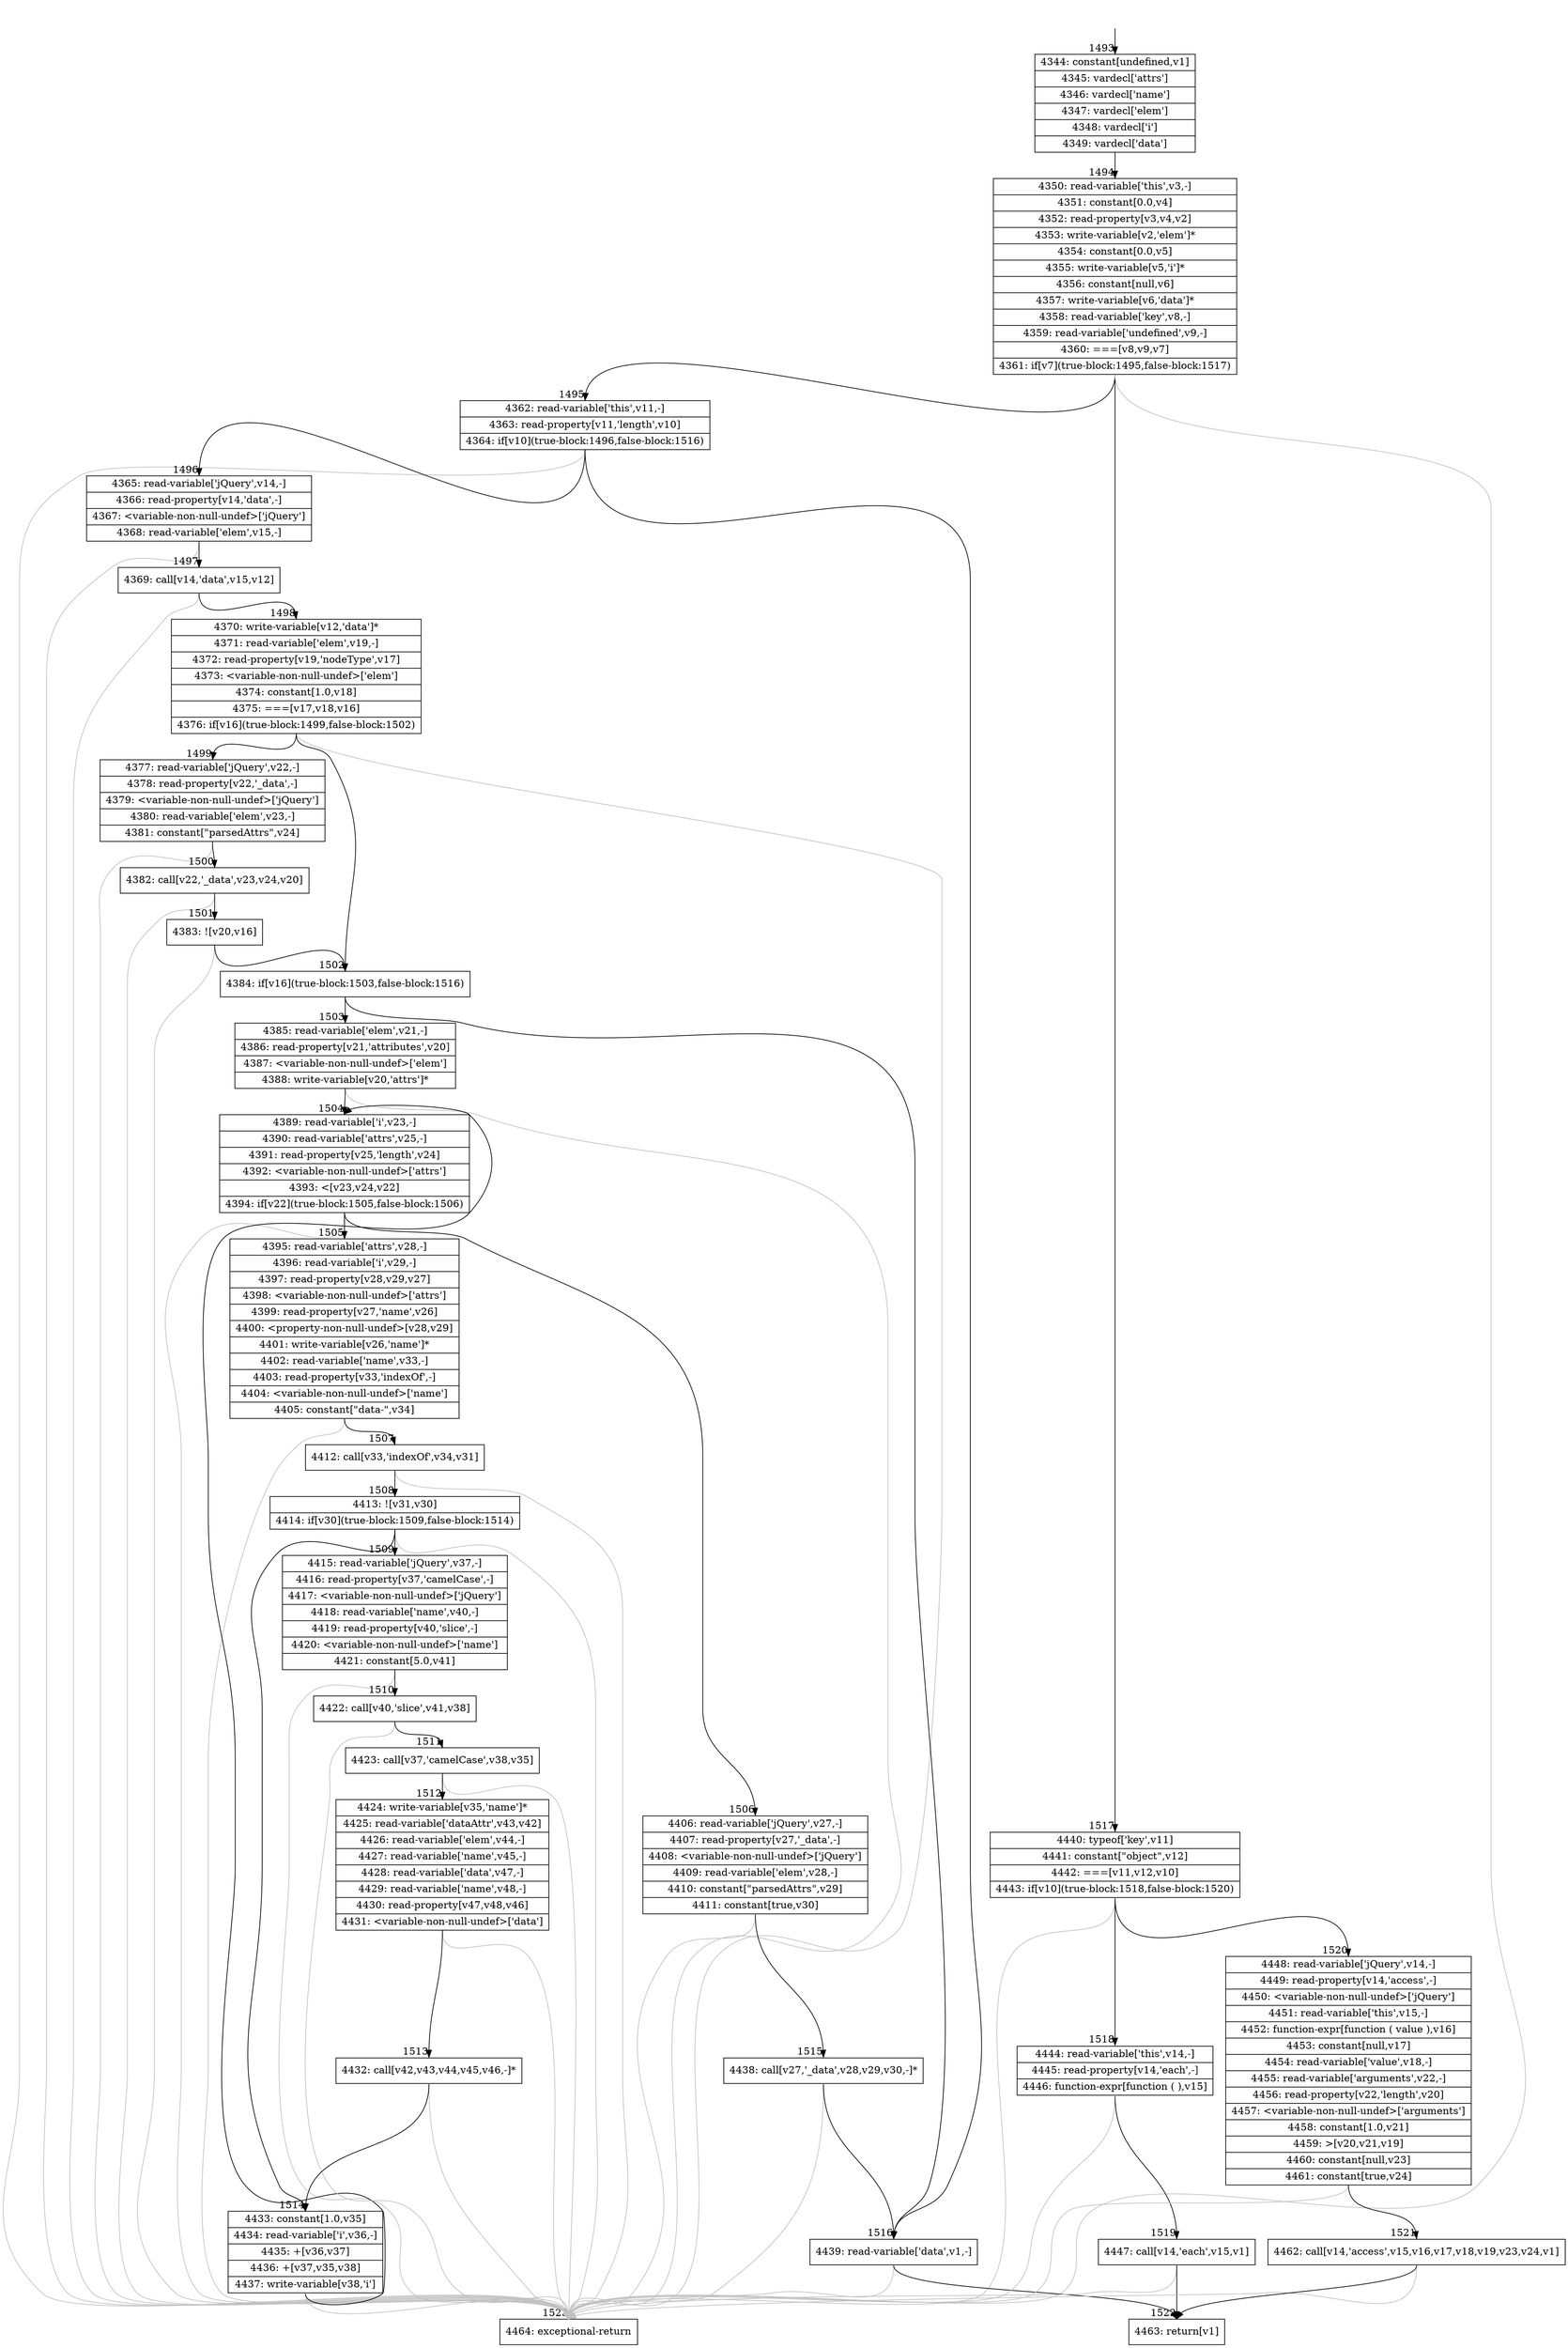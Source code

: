 digraph {
rankdir="TD"
BB_entry100[shape=none,label=""];
BB_entry100 -> BB1493 [tailport=s, headport=n, headlabel="    1493"]
BB1493 [shape=record label="{4344: constant[undefined,v1]|4345: vardecl['attrs']|4346: vardecl['name']|4347: vardecl['elem']|4348: vardecl['i']|4349: vardecl['data']}" ] 
BB1493 -> BB1494 [tailport=s, headport=n, headlabel="      1494"]
BB1494 [shape=record label="{4350: read-variable['this',v3,-]|4351: constant[0.0,v4]|4352: read-property[v3,v4,v2]|4353: write-variable[v2,'elem']*|4354: constant[0.0,v5]|4355: write-variable[v5,'i']*|4356: constant[null,v6]|4357: write-variable[v6,'data']*|4358: read-variable['key',v8,-]|4359: read-variable['undefined',v9,-]|4360: ===[v8,v9,v7]|4361: if[v7](true-block:1495,false-block:1517)}" ] 
BB1494 -> BB1495 [tailport=s, headport=n, headlabel="      1495"]
BB1494 -> BB1517 [tailport=s, headport=n, headlabel="      1517"]
BB1494 -> BB1523 [tailport=s, headport=n, color=gray, headlabel="      1523"]
BB1495 [shape=record label="{4362: read-variable['this',v11,-]|4363: read-property[v11,'length',v10]|4364: if[v10](true-block:1496,false-block:1516)}" ] 
BB1495 -> BB1496 [tailport=s, headport=n, headlabel="      1496"]
BB1495 -> BB1516 [tailport=s, headport=n, headlabel="      1516"]
BB1495 -> BB1523 [tailport=s, headport=n, color=gray]
BB1496 [shape=record label="{4365: read-variable['jQuery',v14,-]|4366: read-property[v14,'data',-]|4367: \<variable-non-null-undef\>['jQuery']|4368: read-variable['elem',v15,-]}" ] 
BB1496 -> BB1497 [tailport=s, headport=n, headlabel="      1497"]
BB1496 -> BB1523 [tailport=s, headport=n, color=gray]
BB1497 [shape=record label="{4369: call[v14,'data',v15,v12]}" ] 
BB1497 -> BB1498 [tailport=s, headport=n, headlabel="      1498"]
BB1497 -> BB1523 [tailport=s, headport=n, color=gray]
BB1498 [shape=record label="{4370: write-variable[v12,'data']*|4371: read-variable['elem',v19,-]|4372: read-property[v19,'nodeType',v17]|4373: \<variable-non-null-undef\>['elem']|4374: constant[1.0,v18]|4375: ===[v17,v18,v16]|4376: if[v16](true-block:1499,false-block:1502)}" ] 
BB1498 -> BB1502 [tailport=s, headport=n, headlabel="      1502"]
BB1498 -> BB1499 [tailport=s, headport=n, headlabel="      1499"]
BB1498 -> BB1523 [tailport=s, headport=n, color=gray]
BB1499 [shape=record label="{4377: read-variable['jQuery',v22,-]|4378: read-property[v22,'_data',-]|4379: \<variable-non-null-undef\>['jQuery']|4380: read-variable['elem',v23,-]|4381: constant[\"parsedAttrs\",v24]}" ] 
BB1499 -> BB1500 [tailport=s, headport=n, headlabel="      1500"]
BB1499 -> BB1523 [tailport=s, headport=n, color=gray]
BB1500 [shape=record label="{4382: call[v22,'_data',v23,v24,v20]}" ] 
BB1500 -> BB1501 [tailport=s, headport=n, headlabel="      1501"]
BB1500 -> BB1523 [tailport=s, headport=n, color=gray]
BB1501 [shape=record label="{4383: ![v20,v16]}" ] 
BB1501 -> BB1502 [tailport=s, headport=n]
BB1501 -> BB1523 [tailport=s, headport=n, color=gray]
BB1502 [shape=record label="{4384: if[v16](true-block:1503,false-block:1516)}" ] 
BB1502 -> BB1503 [tailport=s, headport=n, headlabel="      1503"]
BB1502 -> BB1516 [tailport=s, headport=n]
BB1503 [shape=record label="{4385: read-variable['elem',v21,-]|4386: read-property[v21,'attributes',v20]|4387: \<variable-non-null-undef\>['elem']|4388: write-variable[v20,'attrs']*}" ] 
BB1503 -> BB1504 [tailport=s, headport=n, headlabel="      1504"]
BB1503 -> BB1523 [tailport=s, headport=n, color=gray]
BB1504 [shape=record label="{4389: read-variable['i',v23,-]|4390: read-variable['attrs',v25,-]|4391: read-property[v25,'length',v24]|4392: \<variable-non-null-undef\>['attrs']|4393: \<[v23,v24,v22]|4394: if[v22](true-block:1505,false-block:1506)}" ] 
BB1504 -> BB1505 [tailport=s, headport=n, headlabel="      1505"]
BB1504 -> BB1506 [tailport=s, headport=n, headlabel="      1506"]
BB1504 -> BB1523 [tailport=s, headport=n, color=gray]
BB1505 [shape=record label="{4395: read-variable['attrs',v28,-]|4396: read-variable['i',v29,-]|4397: read-property[v28,v29,v27]|4398: \<variable-non-null-undef\>['attrs']|4399: read-property[v27,'name',v26]|4400: \<property-non-null-undef\>[v28,v29]|4401: write-variable[v26,'name']*|4402: read-variable['name',v33,-]|4403: read-property[v33,'indexOf',-]|4404: \<variable-non-null-undef\>['name']|4405: constant[\"data-\",v34]}" ] 
BB1505 -> BB1507 [tailport=s, headport=n, headlabel="      1507"]
BB1505 -> BB1523 [tailport=s, headport=n, color=gray]
BB1506 [shape=record label="{4406: read-variable['jQuery',v27,-]|4407: read-property[v27,'_data',-]|4408: \<variable-non-null-undef\>['jQuery']|4409: read-variable['elem',v28,-]|4410: constant[\"parsedAttrs\",v29]|4411: constant[true,v30]}" ] 
BB1506 -> BB1515 [tailport=s, headport=n, headlabel="      1515"]
BB1506 -> BB1523 [tailport=s, headport=n, color=gray]
BB1507 [shape=record label="{4412: call[v33,'indexOf',v34,v31]}" ] 
BB1507 -> BB1508 [tailport=s, headport=n, headlabel="      1508"]
BB1507 -> BB1523 [tailport=s, headport=n, color=gray]
BB1508 [shape=record label="{4413: ![v31,v30]|4414: if[v30](true-block:1509,false-block:1514)}" ] 
BB1508 -> BB1509 [tailport=s, headport=n, headlabel="      1509"]
BB1508 -> BB1514 [tailport=s, headport=n, headlabel="      1514"]
BB1508 -> BB1523 [tailport=s, headport=n, color=gray]
BB1509 [shape=record label="{4415: read-variable['jQuery',v37,-]|4416: read-property[v37,'camelCase',-]|4417: \<variable-non-null-undef\>['jQuery']|4418: read-variable['name',v40,-]|4419: read-property[v40,'slice',-]|4420: \<variable-non-null-undef\>['name']|4421: constant[5.0,v41]}" ] 
BB1509 -> BB1510 [tailport=s, headport=n, headlabel="      1510"]
BB1509 -> BB1523 [tailport=s, headport=n, color=gray]
BB1510 [shape=record label="{4422: call[v40,'slice',v41,v38]}" ] 
BB1510 -> BB1511 [tailport=s, headport=n, headlabel="      1511"]
BB1510 -> BB1523 [tailport=s, headport=n, color=gray]
BB1511 [shape=record label="{4423: call[v37,'camelCase',v38,v35]}" ] 
BB1511 -> BB1512 [tailport=s, headport=n, headlabel="      1512"]
BB1511 -> BB1523 [tailport=s, headport=n, color=gray]
BB1512 [shape=record label="{4424: write-variable[v35,'name']*|4425: read-variable['dataAttr',v43,v42]|4426: read-variable['elem',v44,-]|4427: read-variable['name',v45,-]|4428: read-variable['data',v47,-]|4429: read-variable['name',v48,-]|4430: read-property[v47,v48,v46]|4431: \<variable-non-null-undef\>['data']}" ] 
BB1512 -> BB1513 [tailport=s, headport=n, headlabel="      1513"]
BB1512 -> BB1523 [tailport=s, headport=n, color=gray]
BB1513 [shape=record label="{4432: call[v42,v43,v44,v45,v46,-]*}" ] 
BB1513 -> BB1514 [tailport=s, headport=n]
BB1513 -> BB1523 [tailport=s, headport=n, color=gray]
BB1514 [shape=record label="{4433: constant[1.0,v35]|4434: read-variable['i',v36,-]|4435: +[v36,v37]|4436: +[v37,v35,v38]|4437: write-variable[v38,'i']}" ] 
BB1514 -> BB1504 [tailport=s, headport=n]
BB1514 -> BB1523 [tailport=s, headport=n, color=gray]
BB1515 [shape=record label="{4438: call[v27,'_data',v28,v29,v30,-]*}" ] 
BB1515 -> BB1516 [tailport=s, headport=n]
BB1515 -> BB1523 [tailport=s, headport=n, color=gray]
BB1516 [shape=record label="{4439: read-variable['data',v1,-]}" ] 
BB1516 -> BB1522 [tailport=s, headport=n, headlabel="      1522"]
BB1516 -> BB1523 [tailport=s, headport=n, color=gray]
BB1517 [shape=record label="{4440: typeof['key',v11]|4441: constant[\"object\",v12]|4442: ===[v11,v12,v10]|4443: if[v10](true-block:1518,false-block:1520)}" ] 
BB1517 -> BB1518 [tailport=s, headport=n, headlabel="      1518"]
BB1517 -> BB1520 [tailport=s, headport=n, headlabel="      1520"]
BB1517 -> BB1523 [tailport=s, headport=n, color=gray]
BB1518 [shape=record label="{4444: read-variable['this',v14,-]|4445: read-property[v14,'each',-]|4446: function-expr[function ( ),v15]}" ] 
BB1518 -> BB1519 [tailport=s, headport=n, headlabel="      1519"]
BB1518 -> BB1523 [tailport=s, headport=n, color=gray]
BB1519 [shape=record label="{4447: call[v14,'each',v15,v1]}" ] 
BB1519 -> BB1522 [tailport=s, headport=n]
BB1519 -> BB1523 [tailport=s, headport=n, color=gray]
BB1520 [shape=record label="{4448: read-variable['jQuery',v14,-]|4449: read-property[v14,'access',-]|4450: \<variable-non-null-undef\>['jQuery']|4451: read-variable['this',v15,-]|4452: function-expr[function ( value ),v16]|4453: constant[null,v17]|4454: read-variable['value',v18,-]|4455: read-variable['arguments',v22,-]|4456: read-property[v22,'length',v20]|4457: \<variable-non-null-undef\>['arguments']|4458: constant[1.0,v21]|4459: \>[v20,v21,v19]|4460: constant[null,v23]|4461: constant[true,v24]}" ] 
BB1520 -> BB1521 [tailport=s, headport=n, headlabel="      1521"]
BB1520 -> BB1523 [tailport=s, headport=n, color=gray]
BB1521 [shape=record label="{4462: call[v14,'access',v15,v16,v17,v18,v19,v23,v24,v1]}" ] 
BB1521 -> BB1522 [tailport=s, headport=n]
BB1521 -> BB1523 [tailport=s, headport=n, color=gray]
BB1522 [shape=record label="{4463: return[v1]}" ] 
BB1523 [shape=record label="{4464: exceptional-return}" ] 
}
